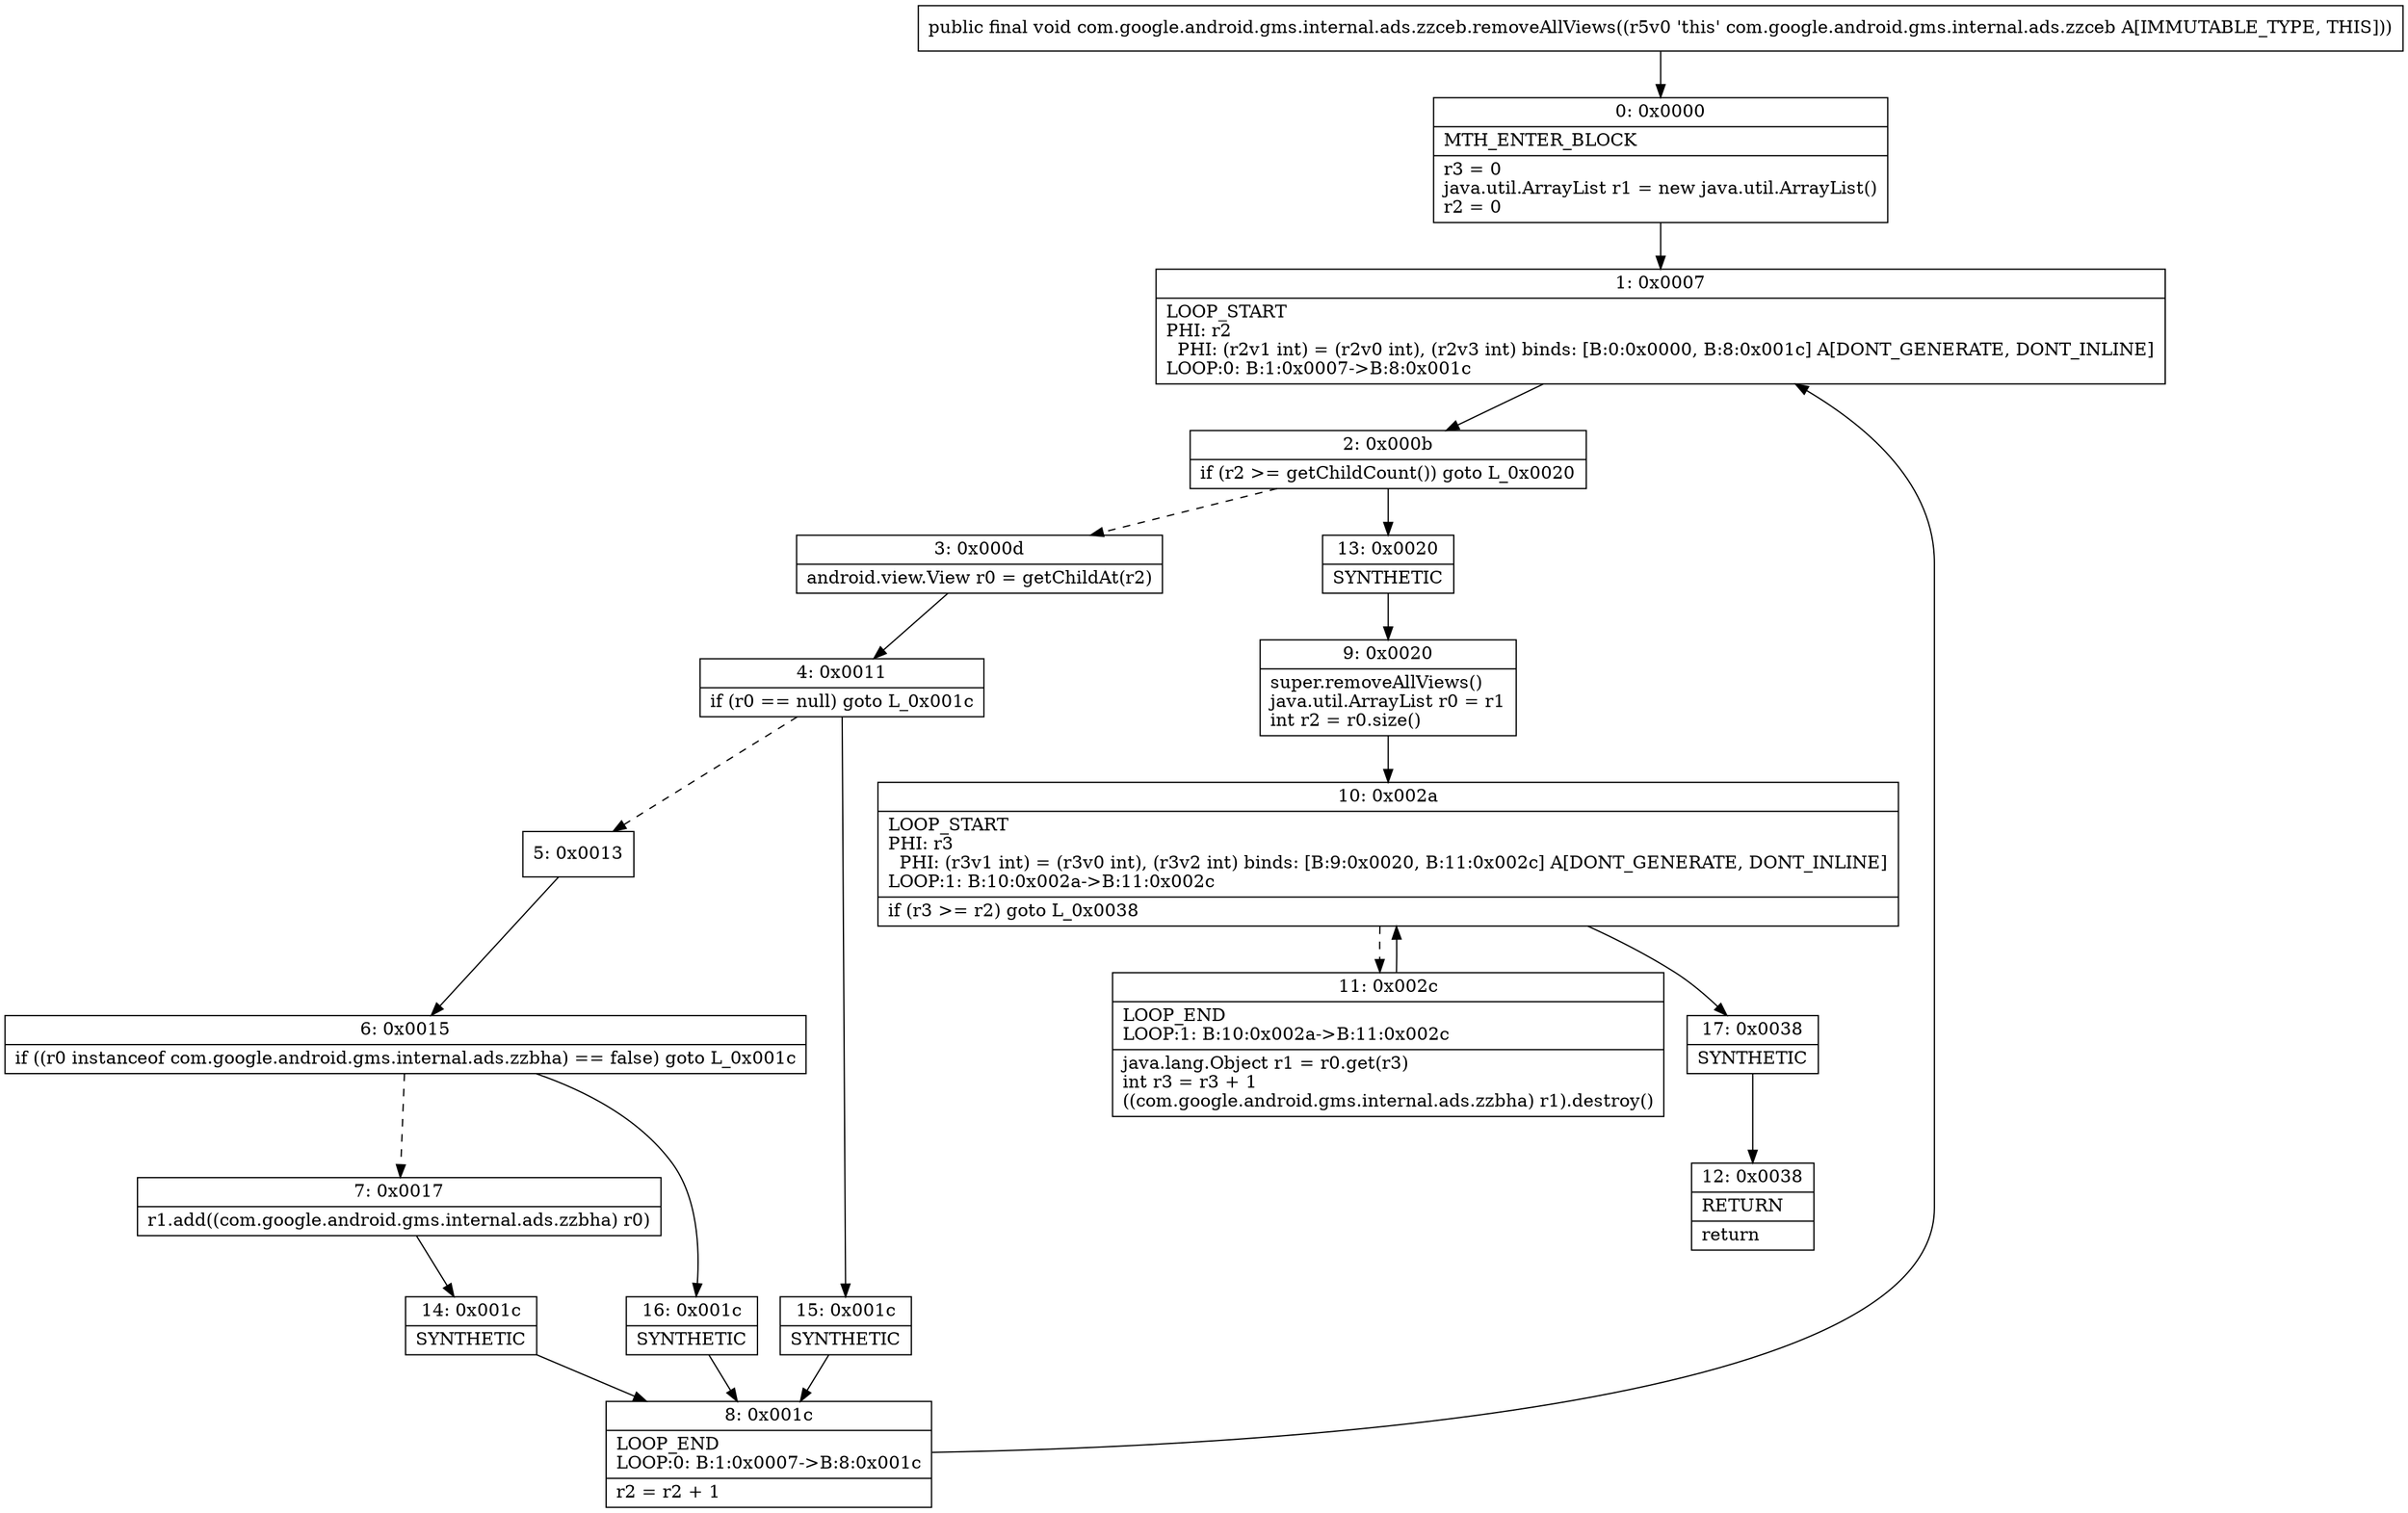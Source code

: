 digraph "CFG forcom.google.android.gms.internal.ads.zzceb.removeAllViews()V" {
Node_0 [shape=record,label="{0\:\ 0x0000|MTH_ENTER_BLOCK\l|r3 = 0\ljava.util.ArrayList r1 = new java.util.ArrayList()\lr2 = 0\l}"];
Node_1 [shape=record,label="{1\:\ 0x0007|LOOP_START\lPHI: r2 \l  PHI: (r2v1 int) = (r2v0 int), (r2v3 int) binds: [B:0:0x0000, B:8:0x001c] A[DONT_GENERATE, DONT_INLINE]\lLOOP:0: B:1:0x0007\-\>B:8:0x001c\l}"];
Node_2 [shape=record,label="{2\:\ 0x000b|if (r2 \>= getChildCount()) goto L_0x0020\l}"];
Node_3 [shape=record,label="{3\:\ 0x000d|android.view.View r0 = getChildAt(r2)\l}"];
Node_4 [shape=record,label="{4\:\ 0x0011|if (r0 == null) goto L_0x001c\l}"];
Node_5 [shape=record,label="{5\:\ 0x0013}"];
Node_6 [shape=record,label="{6\:\ 0x0015|if ((r0 instanceof com.google.android.gms.internal.ads.zzbha) == false) goto L_0x001c\l}"];
Node_7 [shape=record,label="{7\:\ 0x0017|r1.add((com.google.android.gms.internal.ads.zzbha) r0)\l}"];
Node_8 [shape=record,label="{8\:\ 0x001c|LOOP_END\lLOOP:0: B:1:0x0007\-\>B:8:0x001c\l|r2 = r2 + 1\l}"];
Node_9 [shape=record,label="{9\:\ 0x0020|super.removeAllViews()\ljava.util.ArrayList r0 = r1\lint r2 = r0.size()\l}"];
Node_10 [shape=record,label="{10\:\ 0x002a|LOOP_START\lPHI: r3 \l  PHI: (r3v1 int) = (r3v0 int), (r3v2 int) binds: [B:9:0x0020, B:11:0x002c] A[DONT_GENERATE, DONT_INLINE]\lLOOP:1: B:10:0x002a\-\>B:11:0x002c\l|if (r3 \>= r2) goto L_0x0038\l}"];
Node_11 [shape=record,label="{11\:\ 0x002c|LOOP_END\lLOOP:1: B:10:0x002a\-\>B:11:0x002c\l|java.lang.Object r1 = r0.get(r3)\lint r3 = r3 + 1\l((com.google.android.gms.internal.ads.zzbha) r1).destroy()\l}"];
Node_12 [shape=record,label="{12\:\ 0x0038|RETURN\l|return\l}"];
Node_13 [shape=record,label="{13\:\ 0x0020|SYNTHETIC\l}"];
Node_14 [shape=record,label="{14\:\ 0x001c|SYNTHETIC\l}"];
Node_15 [shape=record,label="{15\:\ 0x001c|SYNTHETIC\l}"];
Node_16 [shape=record,label="{16\:\ 0x001c|SYNTHETIC\l}"];
Node_17 [shape=record,label="{17\:\ 0x0038|SYNTHETIC\l}"];
MethodNode[shape=record,label="{public final void com.google.android.gms.internal.ads.zzceb.removeAllViews((r5v0 'this' com.google.android.gms.internal.ads.zzceb A[IMMUTABLE_TYPE, THIS])) }"];
MethodNode -> Node_0;
Node_0 -> Node_1;
Node_1 -> Node_2;
Node_2 -> Node_3[style=dashed];
Node_2 -> Node_13;
Node_3 -> Node_4;
Node_4 -> Node_5[style=dashed];
Node_4 -> Node_15;
Node_5 -> Node_6;
Node_6 -> Node_7[style=dashed];
Node_6 -> Node_16;
Node_7 -> Node_14;
Node_8 -> Node_1;
Node_9 -> Node_10;
Node_10 -> Node_11[style=dashed];
Node_10 -> Node_17;
Node_11 -> Node_10;
Node_13 -> Node_9;
Node_14 -> Node_8;
Node_15 -> Node_8;
Node_16 -> Node_8;
Node_17 -> Node_12;
}

